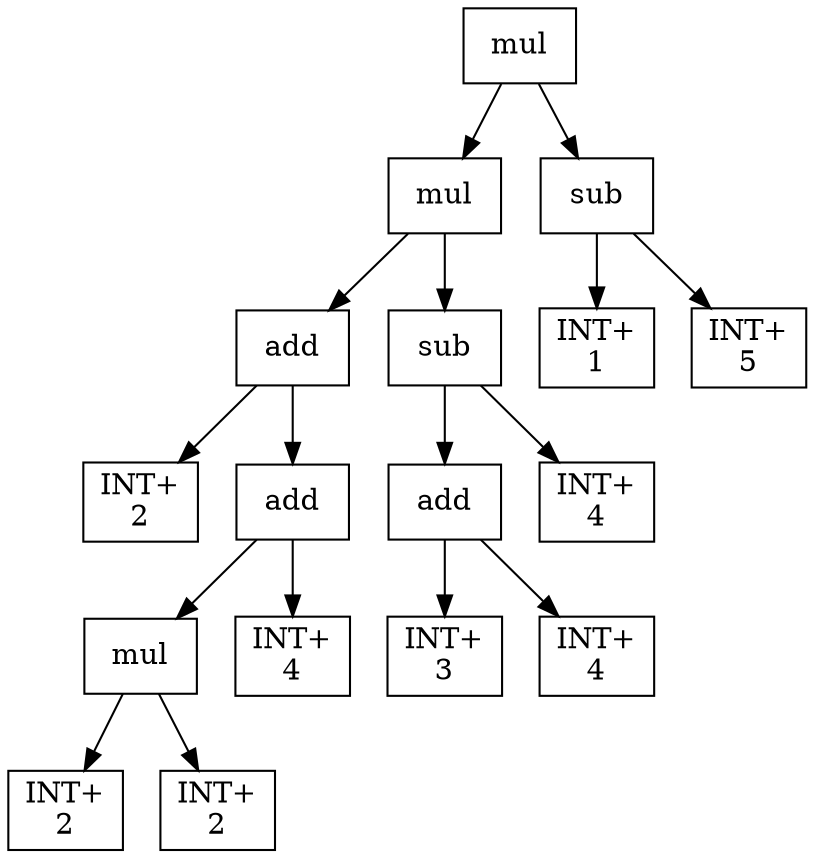 digraph expr {
  node [shape=box];
  n1 [label="mul"];
  n2 [label="mul"];
  n3 [label="add"];
  n4 [label="INT+\n2"];
  n5 [label="add"];
  n6 [label="mul"];
  n7 [label="INT+\n2"];
  n8 [label="INT+\n2"];
  n6 -> n7;
  n6 -> n8;
  n9 [label="INT+\n4"];
  n5 -> n6;
  n5 -> n9;
  n3 -> n4;
  n3 -> n5;
  n10 [label="sub"];
  n11 [label="add"];
  n12 [label="INT+\n3"];
  n13 [label="INT+\n4"];
  n11 -> n12;
  n11 -> n13;
  n14 [label="INT+\n4"];
  n10 -> n11;
  n10 -> n14;
  n2 -> n3;
  n2 -> n10;
  n15 [label="sub"];
  n16 [label="INT+\n1"];
  n17 [label="INT+\n5"];
  n15 -> n16;
  n15 -> n17;
  n1 -> n2;
  n1 -> n15;
}